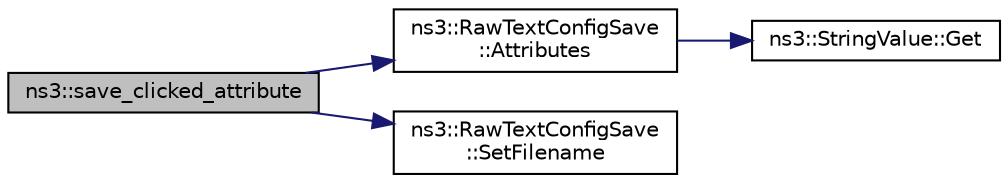 digraph "ns3::save_clicked_attribute"
{
 // LATEX_PDF_SIZE
  edge [fontname="Helvetica",fontsize="10",labelfontname="Helvetica",labelfontsize="10"];
  node [fontname="Helvetica",fontsize="10",shape=record];
  rankdir="LR";
  Node1 [label="ns3::save_clicked_attribute",height=0.2,width=0.4,color="black", fillcolor="grey75", style="filled", fontcolor="black",tooltip="This is the action done when the user presses on the save button."];
  Node1 -> Node2 [color="midnightblue",fontsize="10",style="solid",fontname="Helvetica"];
  Node2 [label="ns3::RawTextConfigSave\l::Attributes",height=0.2,width=0.4,color="black", fillcolor="white", style="filled",URL="$classns3_1_1_raw_text_config_save.html#a2e7b740f700bca0fa1f52bdc40af751e",tooltip="Load or save the attributes values."];
  Node2 -> Node3 [color="midnightblue",fontsize="10",style="solid",fontname="Helvetica"];
  Node3 [label="ns3::StringValue::Get",height=0.2,width=0.4,color="black", fillcolor="white", style="filled",URL="$classns3_1_1_string_value.html#a6f208c2778fe1c7882e5cb429b8326ae",tooltip=" "];
  Node1 -> Node4 [color="midnightblue",fontsize="10",style="solid",fontname="Helvetica"];
  Node4 [label="ns3::RawTextConfigSave\l::SetFilename",height=0.2,width=0.4,color="black", fillcolor="white", style="filled",URL="$classns3_1_1_raw_text_config_save.html#a6ea0b8b0c61abf6cf9caa3b5e3742aaa",tooltip="Set the file name."];
}
